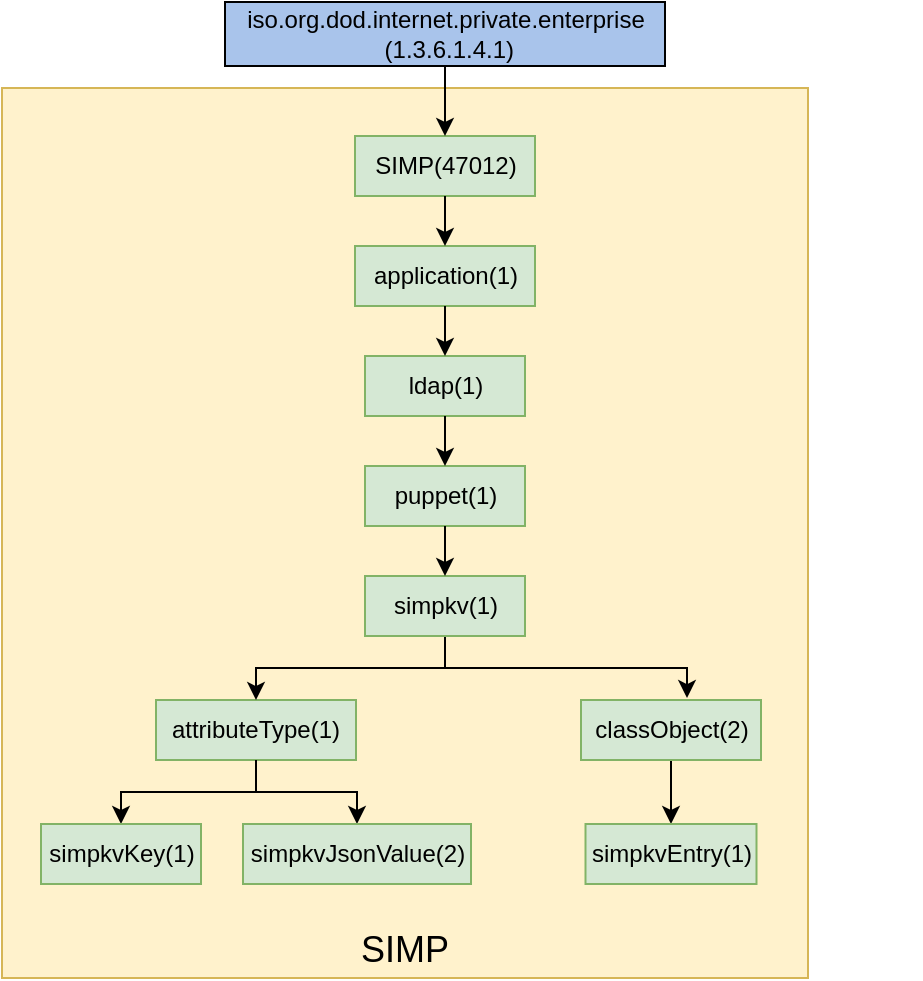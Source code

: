 <mxfile version="15.4.1" type="google"><diagram id="hU32-O7wnjGGbrL5wtAB" name="Page-1"><mxGraphModel dx="1140" dy="624" grid="1" gridSize="1" guides="1" tooltips="1" connect="1" arrows="1" fold="1" page="1" pageScale="1" pageWidth="850" pageHeight="1100" math="0" shadow="0"><root><mxCell id="0"/><mxCell id="1" parent="0"/><mxCell id="7FmfWUdGMSmxP_tvR_dW-32" value="SIMP" style="whiteSpace=wrap;html=1;fillColor=#fff2cc;strokeWidth=1;verticalAlign=bottom;fontSize=18;strokeColor=#d6b656;" parent="1" vertex="1"><mxGeometry x="109" y="302" width="403" height="445" as="geometry"/></mxCell><mxCell id="7FmfWUdGMSmxP_tvR_dW-26" value="attributeType(1)" style="whiteSpace=wrap;html=1;fillColor=#d5e8d4;strokeColor=#82b366;" parent="1" vertex="1"><mxGeometry x="186" y="608" width="100" height="30" as="geometry"/></mxCell><mxCell id="7FmfWUdGMSmxP_tvR_dW-27" value="" style="edgeStyle=orthogonalEdgeStyle;orthogonal=1;exitX=0.5;exitY=1;exitDx=0;exitDy=0;entryX=0.5;entryY=0;entryDx=0;entryDy=0;rounded=0;" parent="1" source="7FmfWUdGMSmxP_tvR_dW-22" target="7FmfWUdGMSmxP_tvR_dW-26" edge="1"><mxGeometry x="37" y="-179" as="geometry"/></mxCell><mxCell id="rvRjIfVbUmFtRBzphgVX-5" style="rounded=0;orthogonalLoop=1;jettySize=auto;html=1;entryX=0.5;entryY=0;entryDx=0;entryDy=0;exitX=0.5;exitY=1;exitDx=0;exitDy=0;edgeStyle=elbowEdgeStyle;elbow=vertical;" parent="1" source="7FmfWUdGMSmxP_tvR_dW-26" target="rvRjIfVbUmFtRBzphgVX-2" edge="1"><mxGeometry relative="1" as="geometry"><mxPoint x="245" y="646" as="sourcePoint"/></mxGeometry></mxCell><mxCell id="rvRjIfVbUmFtRBzphgVX-6" style="edgeStyle=orthogonalEdgeStyle;rounded=0;orthogonalLoop=1;jettySize=auto;html=1;exitX=0.5;exitY=1;exitDx=0;exitDy=0;entryX=0.5;entryY=0;entryDx=0;entryDy=0;" parent="1" source="7FmfWUdGMSmxP_tvR_dW-28" target="rvRjIfVbUmFtRBzphgVX-3" edge="1"><mxGeometry relative="1" as="geometry"/></mxCell><mxCell id="7FmfWUdGMSmxP_tvR_dW-28" value="classObject(2)" style="whiteSpace=wrap;html=1;fillColor=#d5e8d4;strokeColor=#82b366;" parent="1" vertex="1"><mxGeometry x="398.5" y="608" width="90" height="30" as="geometry"/></mxCell><mxCell id="7FmfWUdGMSmxP_tvR_dW-29" value="" style="edgeStyle=orthogonalEdgeStyle;orthogonal=1;entryX=0.589;entryY=-0.033;entryDx=0;entryDy=0;entryPerimeter=0;exitX=0.5;exitY=1;exitDx=0;exitDy=0;rounded=0;" parent="1" source="7FmfWUdGMSmxP_tvR_dW-22" target="7FmfWUdGMSmxP_tvR_dW-28" edge="1"><mxGeometry x="37" y="-179" as="geometry"/></mxCell><mxCell id="7FmfWUdGMSmxP_tvR_dW-49" style="edgeStyle=none;rounded=0;orthogonalLoop=1;jettySize=auto;html=1;exitX=0.5;exitY=0;exitDx=0;exitDy=0;fontSize=14;strokeColor=#666666;" parent="1" edge="1"><mxGeometry relative="1" as="geometry"><mxPoint x="559.946" y="446.384" as="sourcePoint"/><mxPoint x="559.946" y="446.384" as="targetPoint"/></mxGeometry></mxCell><mxCell id="rvRjIfVbUmFtRBzphgVX-9" style="edgeStyle=elbowEdgeStyle;rounded=0;orthogonalLoop=1;jettySize=auto;html=1;exitX=0.5;exitY=0;exitDx=0;exitDy=0;entryX=0.5;entryY=1;entryDx=0;entryDy=0;startArrow=classic;startFill=1;endArrow=none;endFill=0;elbow=vertical;" parent="1" source="rvRjIfVbUmFtRBzphgVX-1" target="7FmfWUdGMSmxP_tvR_dW-26" edge="1"><mxGeometry relative="1" as="geometry"/></mxCell><mxCell id="rvRjIfVbUmFtRBzphgVX-3" value="simpkvEntry(1)" style="whiteSpace=wrap;html=1;fillColor=#d5e8d4;strokeColor=#82b366;" parent="1" vertex="1"><mxGeometry x="400.75" y="670" width="85.5" height="30" as="geometry"/></mxCell><mxCell id="rvRjIfVbUmFtRBzphgVX-10" value="" style="group" parent="1" vertex="1" connectable="0"><mxGeometry x="128.5" y="670" width="215" height="30" as="geometry"/></mxCell><mxCell id="rvRjIfVbUmFtRBzphgVX-1" value="simpkvKey(1)" style="whiteSpace=wrap;html=1;fillColor=#d5e8d4;strokeColor=#82b366;" parent="rvRjIfVbUmFtRBzphgVX-10" vertex="1"><mxGeometry width="80" height="30" as="geometry"/></mxCell><mxCell id="rvRjIfVbUmFtRBzphgVX-2" value="&lt;div&gt;simpkvJsonValue(2)&lt;/div&gt;" style="whiteSpace=wrap;html=1;fillColor=#d5e8d4;strokeColor=#82b366;" parent="rvRjIfVbUmFtRBzphgVX-10" vertex="1"><mxGeometry x="101" width="114" height="30" as="geometry"/></mxCell><mxCell id="7FmfWUdGMSmxP_tvR_dW-12" value="SIMP(47012)" style="whiteSpace=wrap;html=1;fillColor=#d5e8d4;strokeColor=#82b366;" parent="1" vertex="1"><mxGeometry x="285.5" y="326" width="90" height="30" as="geometry"/></mxCell><mxCell id="7FmfWUdGMSmxP_tvR_dW-14" value="application(1)" style="whiteSpace=wrap;html=1;fillColor=#d5e8d4;strokeColor=#82b366;" parent="1" vertex="1"><mxGeometry x="285.5" y="381" width="90" height="30" as="geometry"/></mxCell><mxCell id="7FmfWUdGMSmxP_tvR_dW-16" value="ldap(1)" style="whiteSpace=wrap;html=1;fillColor=#d5e8d4;strokeColor=#82b366;" parent="1" vertex="1"><mxGeometry x="290.5" y="436" width="80" height="30" as="geometry"/></mxCell><mxCell id="7FmfWUdGMSmxP_tvR_dW-22" value="simpkv(1)" style="whiteSpace=wrap;html=1;fillColor=#d5e8d4;strokeColor=#82b366;" parent="1" vertex="1"><mxGeometry x="290.5" y="546" width="80" height="30" as="geometry"/></mxCell><mxCell id="7FmfWUdGMSmxP_tvR_dW-20" value="puppet(1)" style="whiteSpace=wrap;html=1;fillColor=#d5e8d4;strokeColor=#82b366;" parent="1" vertex="1"><mxGeometry x="290.5" y="491" width="80" height="30" as="geometry"/></mxCell><mxCell id="7FmfWUdGMSmxP_tvR_dW-10" value="iso.org.dod.internet.private.enterprise&lt;br&gt;&amp;nbsp;(1.3.6.1.4.1)" style="whiteSpace=wrap;html=1;fillColor=#A9C4EB;" parent="1" vertex="1"><mxGeometry x="220.5" y="259" width="220" height="32" as="geometry"/></mxCell><mxCell id="7FmfWUdGMSmxP_tvR_dW-15" value="" style="edgeStyle=orthogonalEdgeStyle;noEdgeStyle=1;orthogonal=1;" parent="1" source="7FmfWUdGMSmxP_tvR_dW-12" target="7FmfWUdGMSmxP_tvR_dW-14" edge="1"><mxGeometry x="180.5" y="61.323" as="geometry"/></mxCell><mxCell id="7FmfWUdGMSmxP_tvR_dW-17" value="" style="orthogonal=1;exitX=0.5;exitY=1;exitDx=0;exitDy=0;entryX=0.5;entryY=0;entryDx=0;entryDy=0;rounded=0;" parent="1" source="7FmfWUdGMSmxP_tvR_dW-14" target="7FmfWUdGMSmxP_tvR_dW-16" edge="1"><mxGeometry x="180.5" y="72.323" as="geometry"><mxPoint x="563" y="685.323" as="sourcePoint"/></mxGeometry></mxCell><mxCell id="7FmfWUdGMSmxP_tvR_dW-21" value="" style="edgeStyle=orthogonalEdgeStyle;noEdgeStyle=1;orthogonal=1;" parent="1" source="7FmfWUdGMSmxP_tvR_dW-16" target="7FmfWUdGMSmxP_tvR_dW-20" edge="1"><mxGeometry x="159.5" y="72.323" as="geometry"/></mxCell><mxCell id="7FmfWUdGMSmxP_tvR_dW-23" value="" style="edgeStyle=orthogonalEdgeStyle;orthogonal=1;exitX=0.5;exitY=1;exitDx=0;exitDy=0;entryX=0.5;entryY=0;entryDx=0;entryDy=0;rounded=0;" parent="1" source="7FmfWUdGMSmxP_tvR_dW-20" target="7FmfWUdGMSmxP_tvR_dW-22" edge="1"><mxGeometry x="159.5" y="72.323" as="geometry"/></mxCell><mxCell id="7FmfWUdGMSmxP_tvR_dW-13" value="" style="edgeStyle=orthogonalEdgeStyle;noEdgeStyle=1;orthogonal=1;" parent="1" source="7FmfWUdGMSmxP_tvR_dW-10" target="7FmfWUdGMSmxP_tvR_dW-12" edge="1"><mxGeometry x="180.5" y="122.378" as="geometry"/></mxCell></root></mxGraphModel></diagram></mxfile>